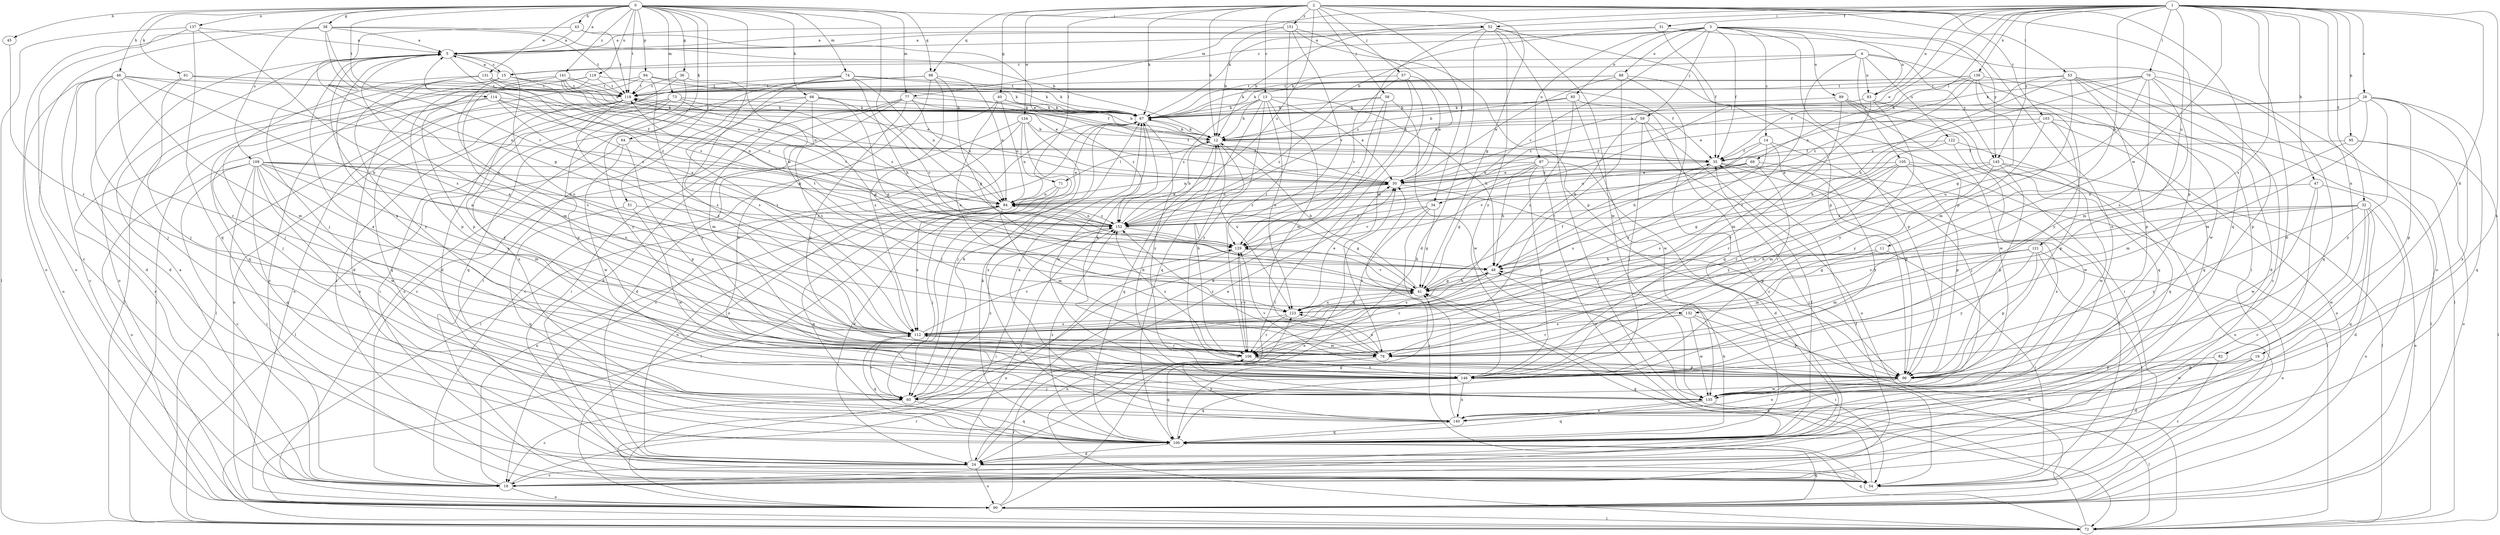 strict digraph  {
0;
1;
2;
3;
4;
5;
11;
12;
13;
14;
15;
18;
19;
24;
28;
30;
31;
32;
34;
35;
36;
38;
40;
41;
43;
45;
46;
47;
48;
51;
52;
53;
54;
57;
58;
59;
60;
61;
64;
66;
67;
69;
70;
71;
72;
73;
74;
77;
78;
82;
83;
84;
85;
87;
88;
89;
90;
94;
95;
96;
98;
100;
103;
105;
106;
109;
112;
114;
118;
119;
121;
122;
123;
129;
131;
132;
134;
135;
137;
139;
140;
141;
145;
146;
151;
152;
0 -> 5  [label=a];
0 -> 36  [label=g];
0 -> 38  [label=g];
0 -> 43  [label=h];
0 -> 45  [label=h];
0 -> 46  [label=h];
0 -> 51  [label=i];
0 -> 52  [label=i];
0 -> 61  [label=k];
0 -> 64  [label=k];
0 -> 66  [label=k];
0 -> 73  [label=m];
0 -> 74  [label=m];
0 -> 77  [label=m];
0 -> 94  [label=p];
0 -> 98  [label=q];
0 -> 109  [label=s];
0 -> 114  [label=t];
0 -> 118  [label=t];
0 -> 119  [label=u];
0 -> 129  [label=v];
0 -> 131  [label=w];
0 -> 132  [label=w];
0 -> 137  [label=x];
0 -> 141  [label=y];
1 -> 11  [label=b];
1 -> 19  [label=d];
1 -> 24  [label=d];
1 -> 28  [label=e];
1 -> 30  [label=e];
1 -> 31  [label=f];
1 -> 32  [label=f];
1 -> 34  [label=f];
1 -> 47  [label=h];
1 -> 52  [label=i];
1 -> 67  [label=k];
1 -> 69  [label=l];
1 -> 70  [label=l];
1 -> 77  [label=m];
1 -> 82  [label=n];
1 -> 83  [label=n];
1 -> 95  [label=p];
1 -> 112  [label=s];
1 -> 121  [label=u];
1 -> 132  [label=w];
1 -> 139  [label=x];
1 -> 140  [label=x];
1 -> 145  [label=y];
2 -> 12  [label=b];
2 -> 13  [label=c];
2 -> 34  [label=f];
2 -> 40  [label=g];
2 -> 41  [label=g];
2 -> 53  [label=i];
2 -> 57  [label=j];
2 -> 58  [label=j];
2 -> 67  [label=k];
2 -> 71  [label=l];
2 -> 96  [label=p];
2 -> 98  [label=q];
2 -> 100  [label=q];
2 -> 103  [label=r];
2 -> 134  [label=w];
2 -> 151  [label=z];
2 -> 152  [label=z];
3 -> 5  [label=a];
3 -> 14  [label=c];
3 -> 15  [label=c];
3 -> 35  [label=f];
3 -> 59  [label=j];
3 -> 83  [label=n];
3 -> 85  [label=o];
3 -> 87  [label=o];
3 -> 88  [label=o];
3 -> 89  [label=o];
3 -> 96  [label=p];
3 -> 129  [label=v];
3 -> 140  [label=x];
3 -> 145  [label=y];
4 -> 15  [label=c];
4 -> 54  [label=i];
4 -> 67  [label=k];
4 -> 83  [label=n];
4 -> 105  [label=r];
4 -> 106  [label=r];
4 -> 122  [label=u];
4 -> 145  [label=y];
5 -> 15  [label=c];
5 -> 60  [label=j];
5 -> 90  [label=o];
5 -> 112  [label=s];
5 -> 129  [label=v];
11 -> 48  [label=h];
11 -> 54  [label=i];
11 -> 78  [label=m];
12 -> 35  [label=f];
12 -> 67  [label=k];
12 -> 71  [label=l];
12 -> 100  [label=q];
12 -> 123  [label=u];
13 -> 12  [label=b];
13 -> 30  [label=e];
13 -> 48  [label=h];
13 -> 67  [label=k];
13 -> 78  [label=m];
13 -> 100  [label=q];
13 -> 123  [label=u];
13 -> 146  [label=y];
13 -> 152  [label=z];
14 -> 35  [label=f];
14 -> 48  [label=h];
14 -> 60  [label=j];
14 -> 96  [label=p];
14 -> 112  [label=s];
15 -> 5  [label=a];
15 -> 18  [label=c];
15 -> 30  [label=e];
15 -> 72  [label=l];
15 -> 112  [label=s];
15 -> 118  [label=t];
18 -> 5  [label=a];
18 -> 35  [label=f];
18 -> 84  [label=n];
18 -> 90  [label=o];
18 -> 106  [label=r];
19 -> 24  [label=d];
19 -> 96  [label=p];
19 -> 135  [label=w];
24 -> 18  [label=c];
24 -> 54  [label=i];
24 -> 84  [label=n];
24 -> 90  [label=o];
24 -> 123  [label=u];
24 -> 152  [label=z];
28 -> 12  [label=b];
28 -> 30  [label=e];
28 -> 67  [label=k];
28 -> 78  [label=m];
28 -> 96  [label=p];
28 -> 100  [label=q];
28 -> 140  [label=x];
28 -> 146  [label=y];
30 -> 84  [label=n];
30 -> 96  [label=p];
30 -> 118  [label=t];
30 -> 152  [label=z];
31 -> 5  [label=a];
31 -> 12  [label=b];
31 -> 35  [label=f];
31 -> 90  [label=o];
32 -> 24  [label=d];
32 -> 90  [label=o];
32 -> 100  [label=q];
32 -> 112  [label=s];
32 -> 123  [label=u];
32 -> 135  [label=w];
32 -> 146  [label=y];
32 -> 152  [label=z];
34 -> 41  [label=g];
34 -> 54  [label=i];
34 -> 106  [label=r];
34 -> 129  [label=v];
34 -> 152  [label=z];
35 -> 30  [label=e];
35 -> 54  [label=i];
35 -> 112  [label=s];
35 -> 140  [label=x];
36 -> 24  [label=d];
36 -> 112  [label=s];
36 -> 118  [label=t];
36 -> 146  [label=y];
38 -> 5  [label=a];
38 -> 12  [label=b];
38 -> 18  [label=c];
38 -> 41  [label=g];
38 -> 90  [label=o];
38 -> 118  [label=t];
38 -> 129  [label=v];
40 -> 12  [label=b];
40 -> 18  [label=c];
40 -> 67  [label=k];
40 -> 84  [label=n];
40 -> 123  [label=u];
41 -> 5  [label=a];
41 -> 12  [label=b];
41 -> 35  [label=f];
41 -> 48  [label=h];
41 -> 123  [label=u];
41 -> 129  [label=v];
43 -> 5  [label=a];
43 -> 30  [label=e];
43 -> 118  [label=t];
43 -> 123  [label=u];
45 -> 106  [label=r];
46 -> 18  [label=c];
46 -> 24  [label=d];
46 -> 48  [label=h];
46 -> 60  [label=j];
46 -> 78  [label=m];
46 -> 84  [label=n];
46 -> 90  [label=o];
46 -> 106  [label=r];
46 -> 118  [label=t];
47 -> 18  [label=c];
47 -> 84  [label=n];
47 -> 90  [label=o];
47 -> 135  [label=w];
48 -> 41  [label=g];
48 -> 106  [label=r];
48 -> 112  [label=s];
48 -> 118  [label=t];
51 -> 100  [label=q];
51 -> 135  [label=w];
51 -> 152  [label=z];
52 -> 5  [label=a];
52 -> 12  [label=b];
52 -> 24  [label=d];
52 -> 72  [label=l];
52 -> 96  [label=p];
52 -> 135  [label=w];
52 -> 146  [label=y];
52 -> 152  [label=z];
53 -> 18  [label=c];
53 -> 48  [label=h];
53 -> 72  [label=l];
53 -> 78  [label=m];
53 -> 96  [label=p];
53 -> 118  [label=t];
53 -> 135  [label=w];
53 -> 152  [label=z];
54 -> 41  [label=g];
57 -> 30  [label=e];
57 -> 60  [label=j];
57 -> 72  [label=l];
57 -> 118  [label=t];
57 -> 129  [label=v];
58 -> 24  [label=d];
58 -> 67  [label=k];
58 -> 129  [label=v];
58 -> 135  [label=w];
58 -> 152  [label=z];
59 -> 12  [label=b];
59 -> 48  [label=h];
59 -> 54  [label=i];
59 -> 60  [label=j];
59 -> 90  [label=o];
60 -> 18  [label=c];
60 -> 30  [label=e];
60 -> 67  [label=k];
60 -> 100  [label=q];
60 -> 112  [label=s];
60 -> 152  [label=z];
61 -> 24  [label=d];
61 -> 30  [label=e];
61 -> 60  [label=j];
61 -> 118  [label=t];
64 -> 35  [label=f];
64 -> 72  [label=l];
64 -> 96  [label=p];
64 -> 135  [label=w];
66 -> 41  [label=g];
66 -> 67  [label=k];
66 -> 78  [label=m];
66 -> 100  [label=q];
66 -> 112  [label=s];
66 -> 129  [label=v];
66 -> 146  [label=y];
67 -> 12  [label=b];
67 -> 18  [label=c];
67 -> 60  [label=j];
67 -> 90  [label=o];
67 -> 135  [label=w];
67 -> 146  [label=y];
69 -> 30  [label=e];
69 -> 84  [label=n];
69 -> 106  [label=r];
69 -> 129  [label=v];
69 -> 146  [label=y];
70 -> 67  [label=k];
70 -> 78  [label=m];
70 -> 96  [label=p];
70 -> 100  [label=q];
70 -> 112  [label=s];
70 -> 118  [label=t];
70 -> 123  [label=u];
70 -> 152  [label=z];
71 -> 24  [label=d];
71 -> 72  [label=l];
71 -> 84  [label=n];
72 -> 41  [label=g];
72 -> 48  [label=h];
72 -> 100  [label=q];
73 -> 41  [label=g];
73 -> 54  [label=i];
73 -> 67  [label=k];
73 -> 140  [label=x];
73 -> 146  [label=y];
73 -> 152  [label=z];
74 -> 35  [label=f];
74 -> 48  [label=h];
74 -> 54  [label=i];
74 -> 67  [label=k];
74 -> 84  [label=n];
74 -> 112  [label=s];
74 -> 118  [label=t];
77 -> 18  [label=c];
77 -> 24  [label=d];
77 -> 54  [label=i];
77 -> 67  [label=k];
77 -> 84  [label=n];
77 -> 96  [label=p];
77 -> 152  [label=z];
78 -> 100  [label=q];
78 -> 123  [label=u];
78 -> 140  [label=x];
78 -> 152  [label=z];
82 -> 18  [label=c];
82 -> 96  [label=p];
83 -> 67  [label=k];
83 -> 78  [label=m];
83 -> 100  [label=q];
83 -> 146  [label=y];
84 -> 30  [label=e];
84 -> 41  [label=g];
84 -> 60  [label=j];
84 -> 78  [label=m];
84 -> 100  [label=q];
84 -> 112  [label=s];
84 -> 152  [label=z];
85 -> 12  [label=b];
85 -> 18  [label=c];
85 -> 67  [label=k];
85 -> 123  [label=u];
85 -> 135  [label=w];
87 -> 18  [label=c];
87 -> 24  [label=d];
87 -> 30  [label=e];
87 -> 41  [label=g];
87 -> 48  [label=h];
87 -> 84  [label=n];
87 -> 146  [label=y];
88 -> 30  [label=e];
88 -> 67  [label=k];
88 -> 96  [label=p];
88 -> 100  [label=q];
88 -> 106  [label=r];
88 -> 118  [label=t];
89 -> 54  [label=i];
89 -> 67  [label=k];
89 -> 100  [label=q];
89 -> 135  [label=w];
89 -> 146  [label=y];
90 -> 30  [label=e];
90 -> 72  [label=l];
90 -> 100  [label=q];
90 -> 106  [label=r];
94 -> 24  [label=d];
94 -> 35  [label=f];
94 -> 67  [label=k];
94 -> 90  [label=o];
94 -> 112  [label=s];
94 -> 118  [label=t];
95 -> 35  [label=f];
95 -> 72  [label=l];
95 -> 78  [label=m];
95 -> 90  [label=o];
96 -> 112  [label=s];
96 -> 129  [label=v];
96 -> 135  [label=w];
96 -> 140  [label=x];
98 -> 41  [label=g];
98 -> 54  [label=i];
98 -> 84  [label=n];
98 -> 90  [label=o];
98 -> 112  [label=s];
98 -> 118  [label=t];
98 -> 135  [label=w];
100 -> 24  [label=d];
100 -> 35  [label=f];
100 -> 41  [label=g];
100 -> 48  [label=h];
100 -> 67  [label=k];
100 -> 152  [label=z];
103 -> 12  [label=b];
103 -> 48  [label=h];
103 -> 72  [label=l];
103 -> 90  [label=o];
103 -> 96  [label=p];
103 -> 146  [label=y];
105 -> 30  [label=e];
105 -> 41  [label=g];
105 -> 72  [label=l];
105 -> 90  [label=o];
105 -> 96  [label=p];
105 -> 112  [label=s];
105 -> 146  [label=y];
106 -> 5  [label=a];
106 -> 12  [label=b];
106 -> 67  [label=k];
106 -> 96  [label=p];
106 -> 129  [label=v];
106 -> 146  [label=y];
106 -> 152  [label=z];
109 -> 18  [label=c];
109 -> 30  [label=e];
109 -> 54  [label=i];
109 -> 78  [label=m];
109 -> 84  [label=n];
109 -> 90  [label=o];
109 -> 100  [label=q];
109 -> 112  [label=s];
109 -> 123  [label=u];
109 -> 135  [label=w];
109 -> 140  [label=x];
109 -> 152  [label=z];
112 -> 5  [label=a];
112 -> 78  [label=m];
112 -> 100  [label=q];
112 -> 106  [label=r];
112 -> 129  [label=v];
114 -> 18  [label=c];
114 -> 35  [label=f];
114 -> 60  [label=j];
114 -> 67  [label=k];
114 -> 84  [label=n];
114 -> 152  [label=z];
118 -> 67  [label=k];
118 -> 72  [label=l];
118 -> 90  [label=o];
118 -> 100  [label=q];
118 -> 112  [label=s];
118 -> 146  [label=y];
119 -> 67  [label=k];
119 -> 72  [label=l];
119 -> 78  [label=m];
119 -> 96  [label=p];
119 -> 118  [label=t];
121 -> 41  [label=g];
121 -> 48  [label=h];
121 -> 54  [label=i];
121 -> 78  [label=m];
121 -> 90  [label=o];
121 -> 96  [label=p];
121 -> 146  [label=y];
122 -> 35  [label=f];
122 -> 100  [label=q];
122 -> 106  [label=r];
122 -> 135  [label=w];
123 -> 30  [label=e];
123 -> 41  [label=g];
123 -> 106  [label=r];
123 -> 112  [label=s];
129 -> 48  [label=h];
129 -> 90  [label=o];
129 -> 106  [label=r];
131 -> 60  [label=j];
131 -> 67  [label=k];
131 -> 118  [label=t];
131 -> 146  [label=y];
131 -> 152  [label=z];
132 -> 54  [label=i];
132 -> 96  [label=p];
132 -> 106  [label=r];
132 -> 112  [label=s];
132 -> 135  [label=w];
134 -> 12  [label=b];
134 -> 24  [label=d];
134 -> 60  [label=j];
134 -> 72  [label=l];
134 -> 84  [label=n];
134 -> 140  [label=x];
135 -> 5  [label=a];
135 -> 12  [label=b];
135 -> 72  [label=l];
135 -> 100  [label=q];
135 -> 140  [label=x];
137 -> 5  [label=a];
137 -> 72  [label=l];
137 -> 90  [label=o];
137 -> 100  [label=q];
137 -> 112  [label=s];
139 -> 24  [label=d];
139 -> 35  [label=f];
139 -> 41  [label=g];
139 -> 67  [label=k];
139 -> 84  [label=n];
139 -> 118  [label=t];
139 -> 146  [label=y];
139 -> 152  [label=z];
140 -> 30  [label=e];
140 -> 67  [label=k];
140 -> 100  [label=q];
141 -> 12  [label=b];
141 -> 30  [label=e];
141 -> 84  [label=n];
141 -> 96  [label=p];
141 -> 100  [label=q];
141 -> 118  [label=t];
141 -> 152  [label=z];
145 -> 30  [label=e];
145 -> 72  [label=l];
145 -> 78  [label=m];
145 -> 96  [label=p];
145 -> 106  [label=r];
145 -> 135  [label=w];
146 -> 5  [label=a];
146 -> 60  [label=j];
146 -> 100  [label=q];
146 -> 140  [label=x];
151 -> 5  [label=a];
151 -> 12  [label=b];
151 -> 78  [label=m];
151 -> 96  [label=p];
151 -> 106  [label=r];
151 -> 129  [label=v];
152 -> 12  [label=b];
152 -> 54  [label=i];
152 -> 84  [label=n];
152 -> 118  [label=t];
152 -> 129  [label=v];
}
